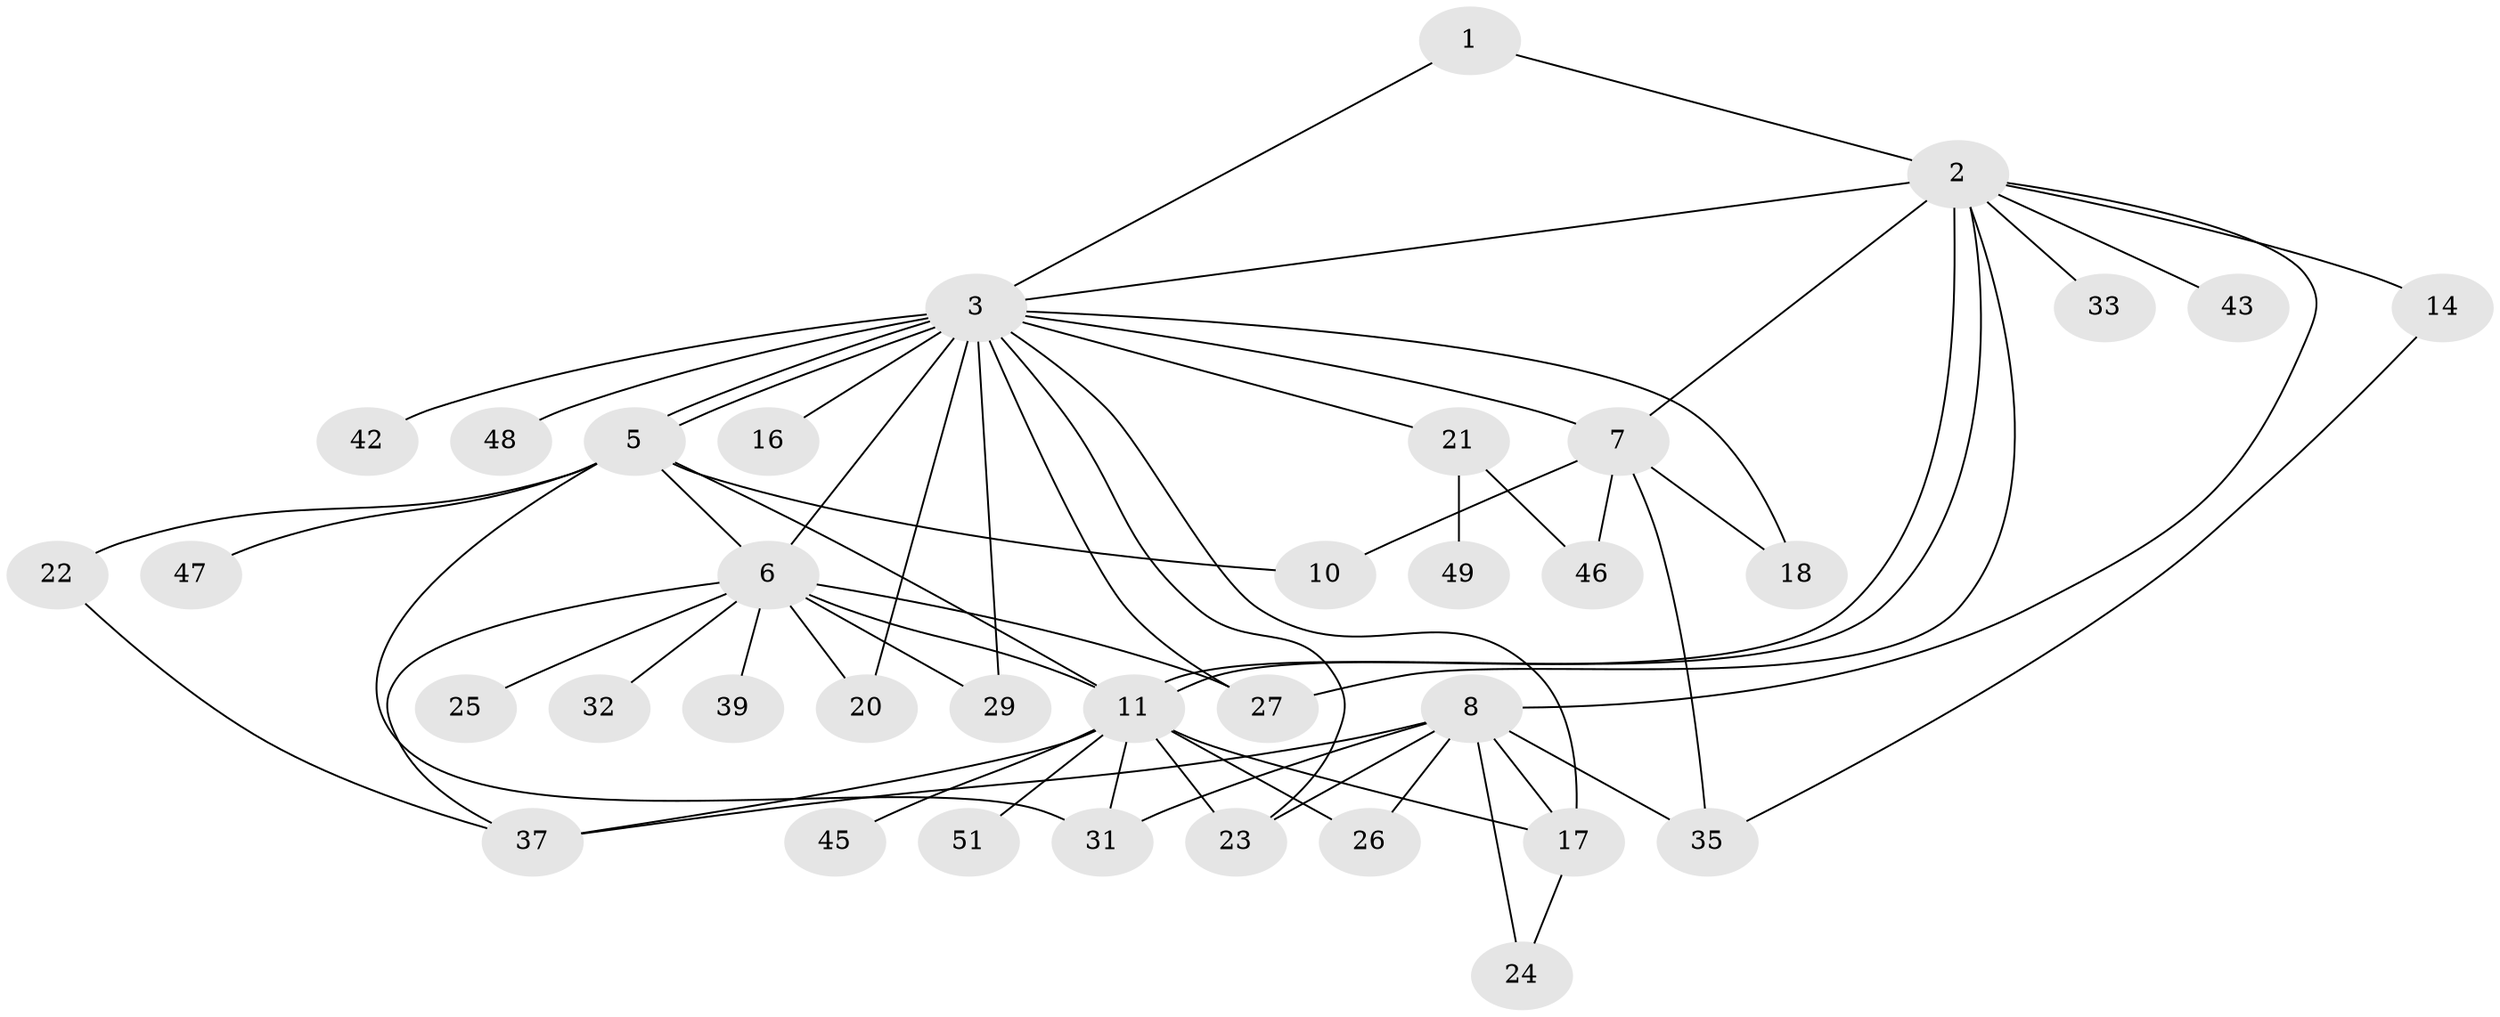 // Generated by graph-tools (version 1.1) at 2025/23/03/03/25 07:23:52]
// undirected, 36 vertices, 62 edges
graph export_dot {
graph [start="1"]
  node [color=gray90,style=filled];
  1;
  2 [super="+9"];
  3 [super="+4"];
  5 [super="+13"];
  6 [super="+19"];
  7 [super="+12"];
  8 [super="+50"];
  10;
  11 [super="+34"];
  14 [super="+15"];
  16;
  17 [super="+36"];
  18;
  20 [super="+41"];
  21 [super="+28"];
  22;
  23 [super="+30"];
  24;
  25;
  26;
  27;
  29;
  31 [super="+44"];
  32;
  33;
  35 [super="+40"];
  37 [super="+38"];
  39;
  42;
  43;
  45;
  46;
  47;
  48;
  49;
  51;
  1 -- 2;
  1 -- 3;
  2 -- 3;
  2 -- 8;
  2 -- 11;
  2 -- 11;
  2 -- 14;
  2 -- 27;
  2 -- 33;
  2 -- 43;
  2 -- 7;
  3 -- 5;
  3 -- 5;
  3 -- 6;
  3 -- 7;
  3 -- 16;
  3 -- 17;
  3 -- 20 [weight=3];
  3 -- 21;
  3 -- 23;
  3 -- 27;
  3 -- 29;
  3 -- 42;
  3 -- 48;
  3 -- 18;
  5 -- 22;
  5 -- 31 [weight=2];
  5 -- 47;
  5 -- 6 [weight=2];
  5 -- 10;
  5 -- 11;
  6 -- 11;
  6 -- 20 [weight=2];
  6 -- 27;
  6 -- 29 [weight=2];
  6 -- 32;
  6 -- 37;
  6 -- 39;
  6 -- 25;
  7 -- 10;
  7 -- 46;
  7 -- 35;
  7 -- 18;
  8 -- 24;
  8 -- 31;
  8 -- 37;
  8 -- 35;
  8 -- 26;
  8 -- 17;
  8 -- 23;
  11 -- 26;
  11 -- 31;
  11 -- 37;
  11 -- 45;
  11 -- 51;
  11 -- 17;
  11 -- 23;
  14 -- 35;
  17 -- 24;
  21 -- 46;
  21 -- 49;
  22 -- 37;
}
